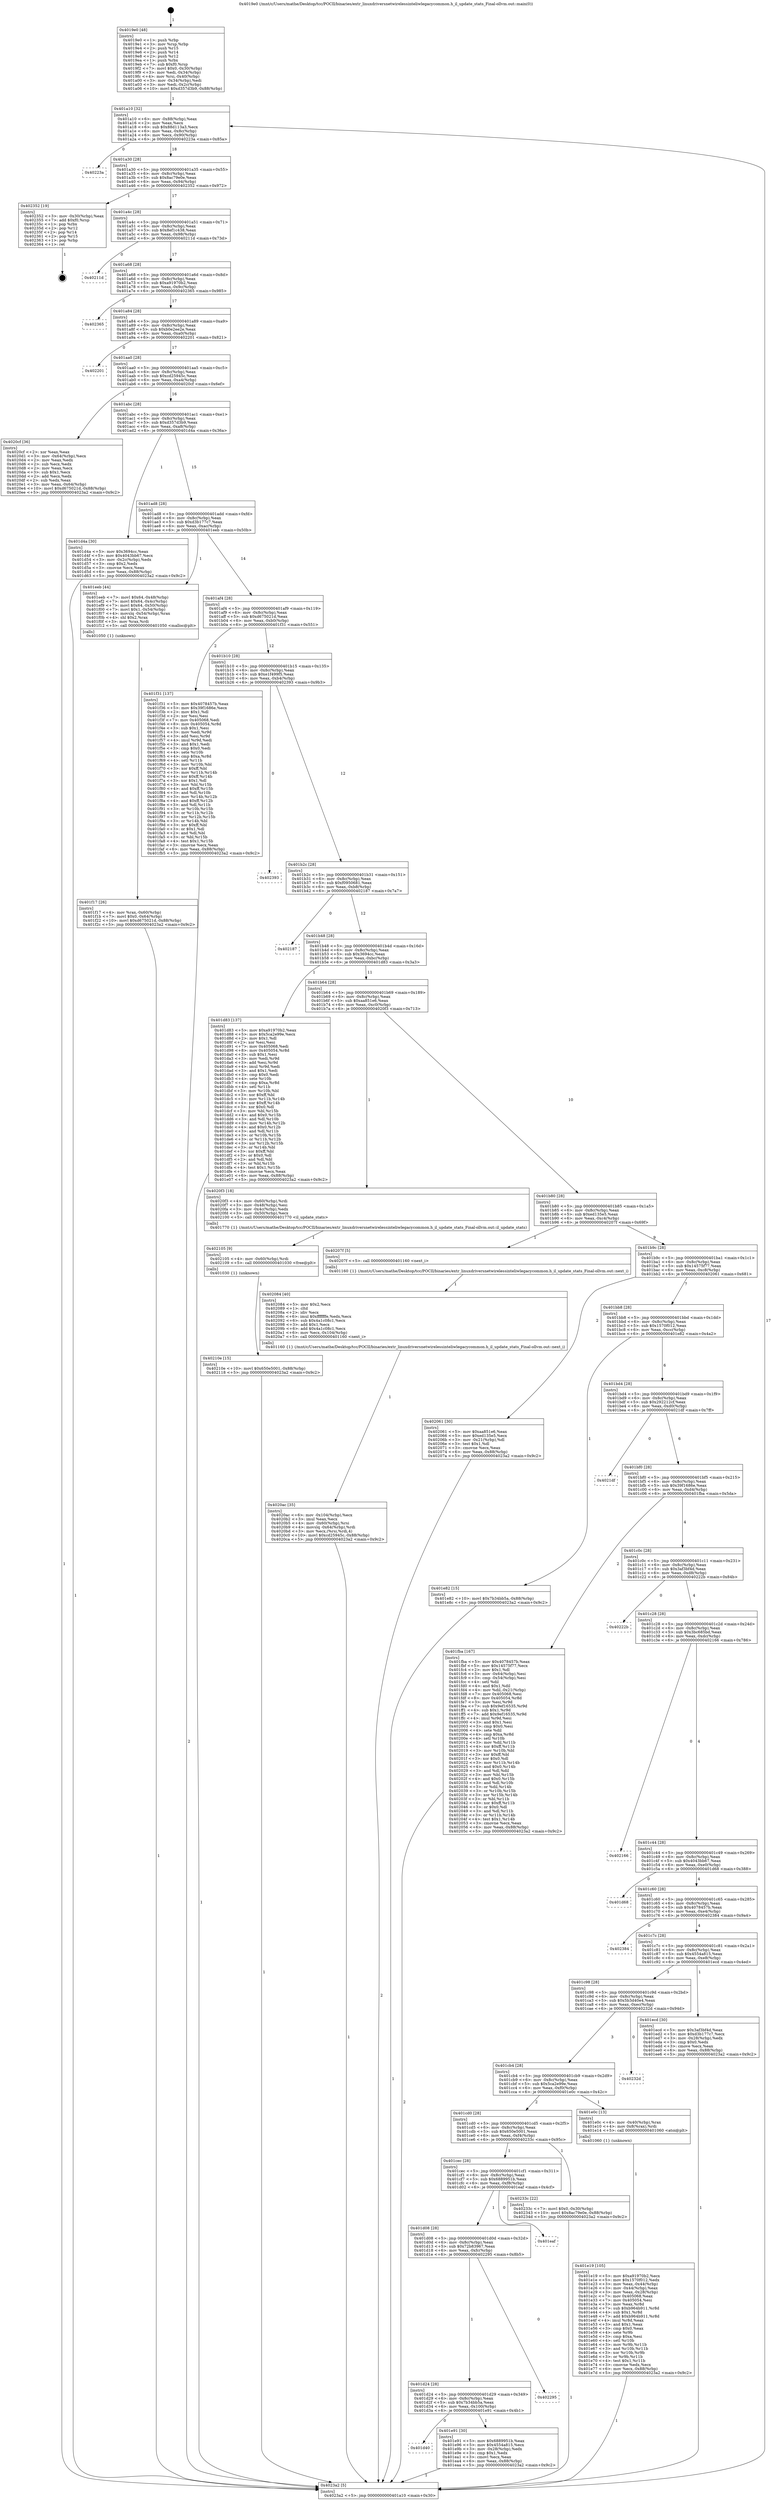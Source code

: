 digraph "0x4019e0" {
  label = "0x4019e0 (/mnt/c/Users/mathe/Desktop/tcc/POCII/binaries/extr_linuxdriversnetwirelessinteliwlegacycommon.h_il_update_stats_Final-ollvm.out::main(0))"
  labelloc = "t"
  node[shape=record]

  Entry [label="",width=0.3,height=0.3,shape=circle,fillcolor=black,style=filled]
  "0x401a10" [label="{
     0x401a10 [32]\l
     | [instrs]\l
     &nbsp;&nbsp;0x401a10 \<+6\>: mov -0x88(%rbp),%eax\l
     &nbsp;&nbsp;0x401a16 \<+2\>: mov %eax,%ecx\l
     &nbsp;&nbsp;0x401a18 \<+6\>: sub $0x88d113a3,%ecx\l
     &nbsp;&nbsp;0x401a1e \<+6\>: mov %eax,-0x8c(%rbp)\l
     &nbsp;&nbsp;0x401a24 \<+6\>: mov %ecx,-0x90(%rbp)\l
     &nbsp;&nbsp;0x401a2a \<+6\>: je 000000000040223a \<main+0x85a\>\l
  }"]
  "0x40223a" [label="{
     0x40223a\l
  }", style=dashed]
  "0x401a30" [label="{
     0x401a30 [28]\l
     | [instrs]\l
     &nbsp;&nbsp;0x401a30 \<+5\>: jmp 0000000000401a35 \<main+0x55\>\l
     &nbsp;&nbsp;0x401a35 \<+6\>: mov -0x8c(%rbp),%eax\l
     &nbsp;&nbsp;0x401a3b \<+5\>: sub $0x8ac79e0e,%eax\l
     &nbsp;&nbsp;0x401a40 \<+6\>: mov %eax,-0x94(%rbp)\l
     &nbsp;&nbsp;0x401a46 \<+6\>: je 0000000000402352 \<main+0x972\>\l
  }"]
  Exit [label="",width=0.3,height=0.3,shape=circle,fillcolor=black,style=filled,peripheries=2]
  "0x402352" [label="{
     0x402352 [19]\l
     | [instrs]\l
     &nbsp;&nbsp;0x402352 \<+3\>: mov -0x30(%rbp),%eax\l
     &nbsp;&nbsp;0x402355 \<+7\>: add $0xf0,%rsp\l
     &nbsp;&nbsp;0x40235c \<+1\>: pop %rbx\l
     &nbsp;&nbsp;0x40235d \<+2\>: pop %r12\l
     &nbsp;&nbsp;0x40235f \<+2\>: pop %r14\l
     &nbsp;&nbsp;0x402361 \<+2\>: pop %r15\l
     &nbsp;&nbsp;0x402363 \<+1\>: pop %rbp\l
     &nbsp;&nbsp;0x402364 \<+1\>: ret\l
  }"]
  "0x401a4c" [label="{
     0x401a4c [28]\l
     | [instrs]\l
     &nbsp;&nbsp;0x401a4c \<+5\>: jmp 0000000000401a51 \<main+0x71\>\l
     &nbsp;&nbsp;0x401a51 \<+6\>: mov -0x8c(%rbp),%eax\l
     &nbsp;&nbsp;0x401a57 \<+5\>: sub $0x8ef1c438,%eax\l
     &nbsp;&nbsp;0x401a5c \<+6\>: mov %eax,-0x98(%rbp)\l
     &nbsp;&nbsp;0x401a62 \<+6\>: je 000000000040211d \<main+0x73d\>\l
  }"]
  "0x40210e" [label="{
     0x40210e [15]\l
     | [instrs]\l
     &nbsp;&nbsp;0x40210e \<+10\>: movl $0x650e5001,-0x88(%rbp)\l
     &nbsp;&nbsp;0x402118 \<+5\>: jmp 00000000004023a2 \<main+0x9c2\>\l
  }"]
  "0x40211d" [label="{
     0x40211d\l
  }", style=dashed]
  "0x401a68" [label="{
     0x401a68 [28]\l
     | [instrs]\l
     &nbsp;&nbsp;0x401a68 \<+5\>: jmp 0000000000401a6d \<main+0x8d\>\l
     &nbsp;&nbsp;0x401a6d \<+6\>: mov -0x8c(%rbp),%eax\l
     &nbsp;&nbsp;0x401a73 \<+5\>: sub $0xa91970b2,%eax\l
     &nbsp;&nbsp;0x401a78 \<+6\>: mov %eax,-0x9c(%rbp)\l
     &nbsp;&nbsp;0x401a7e \<+6\>: je 0000000000402365 \<main+0x985\>\l
  }"]
  "0x402105" [label="{
     0x402105 [9]\l
     | [instrs]\l
     &nbsp;&nbsp;0x402105 \<+4\>: mov -0x60(%rbp),%rdi\l
     &nbsp;&nbsp;0x402109 \<+5\>: call 0000000000401030 \<free@plt\>\l
     | [calls]\l
     &nbsp;&nbsp;0x401030 \{1\} (unknown)\l
  }"]
  "0x402365" [label="{
     0x402365\l
  }", style=dashed]
  "0x401a84" [label="{
     0x401a84 [28]\l
     | [instrs]\l
     &nbsp;&nbsp;0x401a84 \<+5\>: jmp 0000000000401a89 \<main+0xa9\>\l
     &nbsp;&nbsp;0x401a89 \<+6\>: mov -0x8c(%rbp),%eax\l
     &nbsp;&nbsp;0x401a8f \<+5\>: sub $0xb0e2ee2e,%eax\l
     &nbsp;&nbsp;0x401a94 \<+6\>: mov %eax,-0xa0(%rbp)\l
     &nbsp;&nbsp;0x401a9a \<+6\>: je 0000000000402201 \<main+0x821\>\l
  }"]
  "0x4020ac" [label="{
     0x4020ac [35]\l
     | [instrs]\l
     &nbsp;&nbsp;0x4020ac \<+6\>: mov -0x104(%rbp),%ecx\l
     &nbsp;&nbsp;0x4020b2 \<+3\>: imul %eax,%ecx\l
     &nbsp;&nbsp;0x4020b5 \<+4\>: mov -0x60(%rbp),%rsi\l
     &nbsp;&nbsp;0x4020b9 \<+4\>: movslq -0x64(%rbp),%rdi\l
     &nbsp;&nbsp;0x4020bd \<+3\>: mov %ecx,(%rsi,%rdi,4)\l
     &nbsp;&nbsp;0x4020c0 \<+10\>: movl $0xcd25945c,-0x88(%rbp)\l
     &nbsp;&nbsp;0x4020ca \<+5\>: jmp 00000000004023a2 \<main+0x9c2\>\l
  }"]
  "0x402201" [label="{
     0x402201\l
  }", style=dashed]
  "0x401aa0" [label="{
     0x401aa0 [28]\l
     | [instrs]\l
     &nbsp;&nbsp;0x401aa0 \<+5\>: jmp 0000000000401aa5 \<main+0xc5\>\l
     &nbsp;&nbsp;0x401aa5 \<+6\>: mov -0x8c(%rbp),%eax\l
     &nbsp;&nbsp;0x401aab \<+5\>: sub $0xcd25945c,%eax\l
     &nbsp;&nbsp;0x401ab0 \<+6\>: mov %eax,-0xa4(%rbp)\l
     &nbsp;&nbsp;0x401ab6 \<+6\>: je 00000000004020cf \<main+0x6ef\>\l
  }"]
  "0x402084" [label="{
     0x402084 [40]\l
     | [instrs]\l
     &nbsp;&nbsp;0x402084 \<+5\>: mov $0x2,%ecx\l
     &nbsp;&nbsp;0x402089 \<+1\>: cltd\l
     &nbsp;&nbsp;0x40208a \<+2\>: idiv %ecx\l
     &nbsp;&nbsp;0x40208c \<+6\>: imul $0xfffffffe,%edx,%ecx\l
     &nbsp;&nbsp;0x402092 \<+6\>: sub $0x4a1c08c1,%ecx\l
     &nbsp;&nbsp;0x402098 \<+3\>: add $0x1,%ecx\l
     &nbsp;&nbsp;0x40209b \<+6\>: add $0x4a1c08c1,%ecx\l
     &nbsp;&nbsp;0x4020a1 \<+6\>: mov %ecx,-0x104(%rbp)\l
     &nbsp;&nbsp;0x4020a7 \<+5\>: call 0000000000401160 \<next_i\>\l
     | [calls]\l
     &nbsp;&nbsp;0x401160 \{1\} (/mnt/c/Users/mathe/Desktop/tcc/POCII/binaries/extr_linuxdriversnetwirelessinteliwlegacycommon.h_il_update_stats_Final-ollvm.out::next_i)\l
  }"]
  "0x4020cf" [label="{
     0x4020cf [36]\l
     | [instrs]\l
     &nbsp;&nbsp;0x4020cf \<+2\>: xor %eax,%eax\l
     &nbsp;&nbsp;0x4020d1 \<+3\>: mov -0x64(%rbp),%ecx\l
     &nbsp;&nbsp;0x4020d4 \<+2\>: mov %eax,%edx\l
     &nbsp;&nbsp;0x4020d6 \<+2\>: sub %ecx,%edx\l
     &nbsp;&nbsp;0x4020d8 \<+2\>: mov %eax,%ecx\l
     &nbsp;&nbsp;0x4020da \<+3\>: sub $0x1,%ecx\l
     &nbsp;&nbsp;0x4020dd \<+2\>: add %ecx,%edx\l
     &nbsp;&nbsp;0x4020df \<+2\>: sub %edx,%eax\l
     &nbsp;&nbsp;0x4020e1 \<+3\>: mov %eax,-0x64(%rbp)\l
     &nbsp;&nbsp;0x4020e4 \<+10\>: movl $0xd675021d,-0x88(%rbp)\l
     &nbsp;&nbsp;0x4020ee \<+5\>: jmp 00000000004023a2 \<main+0x9c2\>\l
  }"]
  "0x401abc" [label="{
     0x401abc [28]\l
     | [instrs]\l
     &nbsp;&nbsp;0x401abc \<+5\>: jmp 0000000000401ac1 \<main+0xe1\>\l
     &nbsp;&nbsp;0x401ac1 \<+6\>: mov -0x8c(%rbp),%eax\l
     &nbsp;&nbsp;0x401ac7 \<+5\>: sub $0xd357d3b9,%eax\l
     &nbsp;&nbsp;0x401acc \<+6\>: mov %eax,-0xa8(%rbp)\l
     &nbsp;&nbsp;0x401ad2 \<+6\>: je 0000000000401d4a \<main+0x36a\>\l
  }"]
  "0x401f17" [label="{
     0x401f17 [26]\l
     | [instrs]\l
     &nbsp;&nbsp;0x401f17 \<+4\>: mov %rax,-0x60(%rbp)\l
     &nbsp;&nbsp;0x401f1b \<+7\>: movl $0x0,-0x64(%rbp)\l
     &nbsp;&nbsp;0x401f22 \<+10\>: movl $0xd675021d,-0x88(%rbp)\l
     &nbsp;&nbsp;0x401f2c \<+5\>: jmp 00000000004023a2 \<main+0x9c2\>\l
  }"]
  "0x401d4a" [label="{
     0x401d4a [30]\l
     | [instrs]\l
     &nbsp;&nbsp;0x401d4a \<+5\>: mov $0x3694cc,%eax\l
     &nbsp;&nbsp;0x401d4f \<+5\>: mov $0x4043bb67,%ecx\l
     &nbsp;&nbsp;0x401d54 \<+3\>: mov -0x2c(%rbp),%edx\l
     &nbsp;&nbsp;0x401d57 \<+3\>: cmp $0x2,%edx\l
     &nbsp;&nbsp;0x401d5a \<+3\>: cmovne %ecx,%eax\l
     &nbsp;&nbsp;0x401d5d \<+6\>: mov %eax,-0x88(%rbp)\l
     &nbsp;&nbsp;0x401d63 \<+5\>: jmp 00000000004023a2 \<main+0x9c2\>\l
  }"]
  "0x401ad8" [label="{
     0x401ad8 [28]\l
     | [instrs]\l
     &nbsp;&nbsp;0x401ad8 \<+5\>: jmp 0000000000401add \<main+0xfd\>\l
     &nbsp;&nbsp;0x401add \<+6\>: mov -0x8c(%rbp),%eax\l
     &nbsp;&nbsp;0x401ae3 \<+5\>: sub $0xd3b177c7,%eax\l
     &nbsp;&nbsp;0x401ae8 \<+6\>: mov %eax,-0xac(%rbp)\l
     &nbsp;&nbsp;0x401aee \<+6\>: je 0000000000401eeb \<main+0x50b\>\l
  }"]
  "0x4023a2" [label="{
     0x4023a2 [5]\l
     | [instrs]\l
     &nbsp;&nbsp;0x4023a2 \<+5\>: jmp 0000000000401a10 \<main+0x30\>\l
  }"]
  "0x4019e0" [label="{
     0x4019e0 [48]\l
     | [instrs]\l
     &nbsp;&nbsp;0x4019e0 \<+1\>: push %rbp\l
     &nbsp;&nbsp;0x4019e1 \<+3\>: mov %rsp,%rbp\l
     &nbsp;&nbsp;0x4019e4 \<+2\>: push %r15\l
     &nbsp;&nbsp;0x4019e6 \<+2\>: push %r14\l
     &nbsp;&nbsp;0x4019e8 \<+2\>: push %r12\l
     &nbsp;&nbsp;0x4019ea \<+1\>: push %rbx\l
     &nbsp;&nbsp;0x4019eb \<+7\>: sub $0xf0,%rsp\l
     &nbsp;&nbsp;0x4019f2 \<+7\>: movl $0x0,-0x30(%rbp)\l
     &nbsp;&nbsp;0x4019f9 \<+3\>: mov %edi,-0x34(%rbp)\l
     &nbsp;&nbsp;0x4019fc \<+4\>: mov %rsi,-0x40(%rbp)\l
     &nbsp;&nbsp;0x401a00 \<+3\>: mov -0x34(%rbp),%edi\l
     &nbsp;&nbsp;0x401a03 \<+3\>: mov %edi,-0x2c(%rbp)\l
     &nbsp;&nbsp;0x401a06 \<+10\>: movl $0xd357d3b9,-0x88(%rbp)\l
  }"]
  "0x401d40" [label="{
     0x401d40\l
  }", style=dashed]
  "0x401eeb" [label="{
     0x401eeb [44]\l
     | [instrs]\l
     &nbsp;&nbsp;0x401eeb \<+7\>: movl $0x64,-0x48(%rbp)\l
     &nbsp;&nbsp;0x401ef2 \<+7\>: movl $0x64,-0x4c(%rbp)\l
     &nbsp;&nbsp;0x401ef9 \<+7\>: movl $0x64,-0x50(%rbp)\l
     &nbsp;&nbsp;0x401f00 \<+7\>: movl $0x1,-0x54(%rbp)\l
     &nbsp;&nbsp;0x401f07 \<+4\>: movslq -0x54(%rbp),%rax\l
     &nbsp;&nbsp;0x401f0b \<+4\>: shl $0x2,%rax\l
     &nbsp;&nbsp;0x401f0f \<+3\>: mov %rax,%rdi\l
     &nbsp;&nbsp;0x401f12 \<+5\>: call 0000000000401050 \<malloc@plt\>\l
     | [calls]\l
     &nbsp;&nbsp;0x401050 \{1\} (unknown)\l
  }"]
  "0x401af4" [label="{
     0x401af4 [28]\l
     | [instrs]\l
     &nbsp;&nbsp;0x401af4 \<+5\>: jmp 0000000000401af9 \<main+0x119\>\l
     &nbsp;&nbsp;0x401af9 \<+6\>: mov -0x8c(%rbp),%eax\l
     &nbsp;&nbsp;0x401aff \<+5\>: sub $0xd675021d,%eax\l
     &nbsp;&nbsp;0x401b04 \<+6\>: mov %eax,-0xb0(%rbp)\l
     &nbsp;&nbsp;0x401b0a \<+6\>: je 0000000000401f31 \<main+0x551\>\l
  }"]
  "0x401e91" [label="{
     0x401e91 [30]\l
     | [instrs]\l
     &nbsp;&nbsp;0x401e91 \<+5\>: mov $0x6889951b,%eax\l
     &nbsp;&nbsp;0x401e96 \<+5\>: mov $0x4554a815,%ecx\l
     &nbsp;&nbsp;0x401e9b \<+3\>: mov -0x28(%rbp),%edx\l
     &nbsp;&nbsp;0x401e9e \<+3\>: cmp $0x1,%edx\l
     &nbsp;&nbsp;0x401ea1 \<+3\>: cmovl %ecx,%eax\l
     &nbsp;&nbsp;0x401ea4 \<+6\>: mov %eax,-0x88(%rbp)\l
     &nbsp;&nbsp;0x401eaa \<+5\>: jmp 00000000004023a2 \<main+0x9c2\>\l
  }"]
  "0x401f31" [label="{
     0x401f31 [137]\l
     | [instrs]\l
     &nbsp;&nbsp;0x401f31 \<+5\>: mov $0x4078457b,%eax\l
     &nbsp;&nbsp;0x401f36 \<+5\>: mov $0x39f1686e,%ecx\l
     &nbsp;&nbsp;0x401f3b \<+2\>: mov $0x1,%dl\l
     &nbsp;&nbsp;0x401f3d \<+2\>: xor %esi,%esi\l
     &nbsp;&nbsp;0x401f3f \<+7\>: mov 0x405068,%edi\l
     &nbsp;&nbsp;0x401f46 \<+8\>: mov 0x405054,%r8d\l
     &nbsp;&nbsp;0x401f4e \<+3\>: sub $0x1,%esi\l
     &nbsp;&nbsp;0x401f51 \<+3\>: mov %edi,%r9d\l
     &nbsp;&nbsp;0x401f54 \<+3\>: add %esi,%r9d\l
     &nbsp;&nbsp;0x401f57 \<+4\>: imul %r9d,%edi\l
     &nbsp;&nbsp;0x401f5b \<+3\>: and $0x1,%edi\l
     &nbsp;&nbsp;0x401f5e \<+3\>: cmp $0x0,%edi\l
     &nbsp;&nbsp;0x401f61 \<+4\>: sete %r10b\l
     &nbsp;&nbsp;0x401f65 \<+4\>: cmp $0xa,%r8d\l
     &nbsp;&nbsp;0x401f69 \<+4\>: setl %r11b\l
     &nbsp;&nbsp;0x401f6d \<+3\>: mov %r10b,%bl\l
     &nbsp;&nbsp;0x401f70 \<+3\>: xor $0xff,%bl\l
     &nbsp;&nbsp;0x401f73 \<+3\>: mov %r11b,%r14b\l
     &nbsp;&nbsp;0x401f76 \<+4\>: xor $0xff,%r14b\l
     &nbsp;&nbsp;0x401f7a \<+3\>: xor $0x1,%dl\l
     &nbsp;&nbsp;0x401f7d \<+3\>: mov %bl,%r15b\l
     &nbsp;&nbsp;0x401f80 \<+4\>: and $0xff,%r15b\l
     &nbsp;&nbsp;0x401f84 \<+3\>: and %dl,%r10b\l
     &nbsp;&nbsp;0x401f87 \<+3\>: mov %r14b,%r12b\l
     &nbsp;&nbsp;0x401f8a \<+4\>: and $0xff,%r12b\l
     &nbsp;&nbsp;0x401f8e \<+3\>: and %dl,%r11b\l
     &nbsp;&nbsp;0x401f91 \<+3\>: or %r10b,%r15b\l
     &nbsp;&nbsp;0x401f94 \<+3\>: or %r11b,%r12b\l
     &nbsp;&nbsp;0x401f97 \<+3\>: xor %r12b,%r15b\l
     &nbsp;&nbsp;0x401f9a \<+3\>: or %r14b,%bl\l
     &nbsp;&nbsp;0x401f9d \<+3\>: xor $0xff,%bl\l
     &nbsp;&nbsp;0x401fa0 \<+3\>: or $0x1,%dl\l
     &nbsp;&nbsp;0x401fa3 \<+2\>: and %dl,%bl\l
     &nbsp;&nbsp;0x401fa5 \<+3\>: or %bl,%r15b\l
     &nbsp;&nbsp;0x401fa8 \<+4\>: test $0x1,%r15b\l
     &nbsp;&nbsp;0x401fac \<+3\>: cmovne %ecx,%eax\l
     &nbsp;&nbsp;0x401faf \<+6\>: mov %eax,-0x88(%rbp)\l
     &nbsp;&nbsp;0x401fb5 \<+5\>: jmp 00000000004023a2 \<main+0x9c2\>\l
  }"]
  "0x401b10" [label="{
     0x401b10 [28]\l
     | [instrs]\l
     &nbsp;&nbsp;0x401b10 \<+5\>: jmp 0000000000401b15 \<main+0x135\>\l
     &nbsp;&nbsp;0x401b15 \<+6\>: mov -0x8c(%rbp),%eax\l
     &nbsp;&nbsp;0x401b1b \<+5\>: sub $0xe1f499f5,%eax\l
     &nbsp;&nbsp;0x401b20 \<+6\>: mov %eax,-0xb4(%rbp)\l
     &nbsp;&nbsp;0x401b26 \<+6\>: je 0000000000402393 \<main+0x9b3\>\l
  }"]
  "0x401d24" [label="{
     0x401d24 [28]\l
     | [instrs]\l
     &nbsp;&nbsp;0x401d24 \<+5\>: jmp 0000000000401d29 \<main+0x349\>\l
     &nbsp;&nbsp;0x401d29 \<+6\>: mov -0x8c(%rbp),%eax\l
     &nbsp;&nbsp;0x401d2f \<+5\>: sub $0x7b34bb5a,%eax\l
     &nbsp;&nbsp;0x401d34 \<+6\>: mov %eax,-0x100(%rbp)\l
     &nbsp;&nbsp;0x401d3a \<+6\>: je 0000000000401e91 \<main+0x4b1\>\l
  }"]
  "0x402393" [label="{
     0x402393\l
  }", style=dashed]
  "0x401b2c" [label="{
     0x401b2c [28]\l
     | [instrs]\l
     &nbsp;&nbsp;0x401b2c \<+5\>: jmp 0000000000401b31 \<main+0x151\>\l
     &nbsp;&nbsp;0x401b31 \<+6\>: mov -0x8c(%rbp),%eax\l
     &nbsp;&nbsp;0x401b37 \<+5\>: sub $0xf0950681,%eax\l
     &nbsp;&nbsp;0x401b3c \<+6\>: mov %eax,-0xb8(%rbp)\l
     &nbsp;&nbsp;0x401b42 \<+6\>: je 0000000000402187 \<main+0x7a7\>\l
  }"]
  "0x402295" [label="{
     0x402295\l
  }", style=dashed]
  "0x402187" [label="{
     0x402187\l
  }", style=dashed]
  "0x401b48" [label="{
     0x401b48 [28]\l
     | [instrs]\l
     &nbsp;&nbsp;0x401b48 \<+5\>: jmp 0000000000401b4d \<main+0x16d\>\l
     &nbsp;&nbsp;0x401b4d \<+6\>: mov -0x8c(%rbp),%eax\l
     &nbsp;&nbsp;0x401b53 \<+5\>: sub $0x3694cc,%eax\l
     &nbsp;&nbsp;0x401b58 \<+6\>: mov %eax,-0xbc(%rbp)\l
     &nbsp;&nbsp;0x401b5e \<+6\>: je 0000000000401d83 \<main+0x3a3\>\l
  }"]
  "0x401d08" [label="{
     0x401d08 [28]\l
     | [instrs]\l
     &nbsp;&nbsp;0x401d08 \<+5\>: jmp 0000000000401d0d \<main+0x32d\>\l
     &nbsp;&nbsp;0x401d0d \<+6\>: mov -0x8c(%rbp),%eax\l
     &nbsp;&nbsp;0x401d13 \<+5\>: sub $0x72b83967,%eax\l
     &nbsp;&nbsp;0x401d18 \<+6\>: mov %eax,-0xfc(%rbp)\l
     &nbsp;&nbsp;0x401d1e \<+6\>: je 0000000000402295 \<main+0x8b5\>\l
  }"]
  "0x401d83" [label="{
     0x401d83 [137]\l
     | [instrs]\l
     &nbsp;&nbsp;0x401d83 \<+5\>: mov $0xa91970b2,%eax\l
     &nbsp;&nbsp;0x401d88 \<+5\>: mov $0x5ca2e99e,%ecx\l
     &nbsp;&nbsp;0x401d8d \<+2\>: mov $0x1,%dl\l
     &nbsp;&nbsp;0x401d8f \<+2\>: xor %esi,%esi\l
     &nbsp;&nbsp;0x401d91 \<+7\>: mov 0x405068,%edi\l
     &nbsp;&nbsp;0x401d98 \<+8\>: mov 0x405054,%r8d\l
     &nbsp;&nbsp;0x401da0 \<+3\>: sub $0x1,%esi\l
     &nbsp;&nbsp;0x401da3 \<+3\>: mov %edi,%r9d\l
     &nbsp;&nbsp;0x401da6 \<+3\>: add %esi,%r9d\l
     &nbsp;&nbsp;0x401da9 \<+4\>: imul %r9d,%edi\l
     &nbsp;&nbsp;0x401dad \<+3\>: and $0x1,%edi\l
     &nbsp;&nbsp;0x401db0 \<+3\>: cmp $0x0,%edi\l
     &nbsp;&nbsp;0x401db3 \<+4\>: sete %r10b\l
     &nbsp;&nbsp;0x401db7 \<+4\>: cmp $0xa,%r8d\l
     &nbsp;&nbsp;0x401dbb \<+4\>: setl %r11b\l
     &nbsp;&nbsp;0x401dbf \<+3\>: mov %r10b,%bl\l
     &nbsp;&nbsp;0x401dc2 \<+3\>: xor $0xff,%bl\l
     &nbsp;&nbsp;0x401dc5 \<+3\>: mov %r11b,%r14b\l
     &nbsp;&nbsp;0x401dc8 \<+4\>: xor $0xff,%r14b\l
     &nbsp;&nbsp;0x401dcc \<+3\>: xor $0x0,%dl\l
     &nbsp;&nbsp;0x401dcf \<+3\>: mov %bl,%r15b\l
     &nbsp;&nbsp;0x401dd2 \<+4\>: and $0x0,%r15b\l
     &nbsp;&nbsp;0x401dd6 \<+3\>: and %dl,%r10b\l
     &nbsp;&nbsp;0x401dd9 \<+3\>: mov %r14b,%r12b\l
     &nbsp;&nbsp;0x401ddc \<+4\>: and $0x0,%r12b\l
     &nbsp;&nbsp;0x401de0 \<+3\>: and %dl,%r11b\l
     &nbsp;&nbsp;0x401de3 \<+3\>: or %r10b,%r15b\l
     &nbsp;&nbsp;0x401de6 \<+3\>: or %r11b,%r12b\l
     &nbsp;&nbsp;0x401de9 \<+3\>: xor %r12b,%r15b\l
     &nbsp;&nbsp;0x401dec \<+3\>: or %r14b,%bl\l
     &nbsp;&nbsp;0x401def \<+3\>: xor $0xff,%bl\l
     &nbsp;&nbsp;0x401df2 \<+3\>: or $0x0,%dl\l
     &nbsp;&nbsp;0x401df5 \<+2\>: and %dl,%bl\l
     &nbsp;&nbsp;0x401df7 \<+3\>: or %bl,%r15b\l
     &nbsp;&nbsp;0x401dfa \<+4\>: test $0x1,%r15b\l
     &nbsp;&nbsp;0x401dfe \<+3\>: cmovne %ecx,%eax\l
     &nbsp;&nbsp;0x401e01 \<+6\>: mov %eax,-0x88(%rbp)\l
     &nbsp;&nbsp;0x401e07 \<+5\>: jmp 00000000004023a2 \<main+0x9c2\>\l
  }"]
  "0x401b64" [label="{
     0x401b64 [28]\l
     | [instrs]\l
     &nbsp;&nbsp;0x401b64 \<+5\>: jmp 0000000000401b69 \<main+0x189\>\l
     &nbsp;&nbsp;0x401b69 \<+6\>: mov -0x8c(%rbp),%eax\l
     &nbsp;&nbsp;0x401b6f \<+5\>: sub $0xaa851e6,%eax\l
     &nbsp;&nbsp;0x401b74 \<+6\>: mov %eax,-0xc0(%rbp)\l
     &nbsp;&nbsp;0x401b7a \<+6\>: je 00000000004020f3 \<main+0x713\>\l
  }"]
  "0x401eaf" [label="{
     0x401eaf\l
  }", style=dashed]
  "0x4020f3" [label="{
     0x4020f3 [18]\l
     | [instrs]\l
     &nbsp;&nbsp;0x4020f3 \<+4\>: mov -0x60(%rbp),%rdi\l
     &nbsp;&nbsp;0x4020f7 \<+3\>: mov -0x48(%rbp),%esi\l
     &nbsp;&nbsp;0x4020fa \<+3\>: mov -0x4c(%rbp),%edx\l
     &nbsp;&nbsp;0x4020fd \<+3\>: mov -0x50(%rbp),%ecx\l
     &nbsp;&nbsp;0x402100 \<+5\>: call 0000000000401770 \<il_update_stats\>\l
     | [calls]\l
     &nbsp;&nbsp;0x401770 \{1\} (/mnt/c/Users/mathe/Desktop/tcc/POCII/binaries/extr_linuxdriversnetwirelessinteliwlegacycommon.h_il_update_stats_Final-ollvm.out::il_update_stats)\l
  }"]
  "0x401b80" [label="{
     0x401b80 [28]\l
     | [instrs]\l
     &nbsp;&nbsp;0x401b80 \<+5\>: jmp 0000000000401b85 \<main+0x1a5\>\l
     &nbsp;&nbsp;0x401b85 \<+6\>: mov -0x8c(%rbp),%eax\l
     &nbsp;&nbsp;0x401b8b \<+5\>: sub $0xed135e5,%eax\l
     &nbsp;&nbsp;0x401b90 \<+6\>: mov %eax,-0xc4(%rbp)\l
     &nbsp;&nbsp;0x401b96 \<+6\>: je 000000000040207f \<main+0x69f\>\l
  }"]
  "0x401cec" [label="{
     0x401cec [28]\l
     | [instrs]\l
     &nbsp;&nbsp;0x401cec \<+5\>: jmp 0000000000401cf1 \<main+0x311\>\l
     &nbsp;&nbsp;0x401cf1 \<+6\>: mov -0x8c(%rbp),%eax\l
     &nbsp;&nbsp;0x401cf7 \<+5\>: sub $0x6889951b,%eax\l
     &nbsp;&nbsp;0x401cfc \<+6\>: mov %eax,-0xf8(%rbp)\l
     &nbsp;&nbsp;0x401d02 \<+6\>: je 0000000000401eaf \<main+0x4cf\>\l
  }"]
  "0x40207f" [label="{
     0x40207f [5]\l
     | [instrs]\l
     &nbsp;&nbsp;0x40207f \<+5\>: call 0000000000401160 \<next_i\>\l
     | [calls]\l
     &nbsp;&nbsp;0x401160 \{1\} (/mnt/c/Users/mathe/Desktop/tcc/POCII/binaries/extr_linuxdriversnetwirelessinteliwlegacycommon.h_il_update_stats_Final-ollvm.out::next_i)\l
  }"]
  "0x401b9c" [label="{
     0x401b9c [28]\l
     | [instrs]\l
     &nbsp;&nbsp;0x401b9c \<+5\>: jmp 0000000000401ba1 \<main+0x1c1\>\l
     &nbsp;&nbsp;0x401ba1 \<+6\>: mov -0x8c(%rbp),%eax\l
     &nbsp;&nbsp;0x401ba7 \<+5\>: sub $0x14575f77,%eax\l
     &nbsp;&nbsp;0x401bac \<+6\>: mov %eax,-0xc8(%rbp)\l
     &nbsp;&nbsp;0x401bb2 \<+6\>: je 0000000000402061 \<main+0x681\>\l
  }"]
  "0x40233c" [label="{
     0x40233c [22]\l
     | [instrs]\l
     &nbsp;&nbsp;0x40233c \<+7\>: movl $0x0,-0x30(%rbp)\l
     &nbsp;&nbsp;0x402343 \<+10\>: movl $0x8ac79e0e,-0x88(%rbp)\l
     &nbsp;&nbsp;0x40234d \<+5\>: jmp 00000000004023a2 \<main+0x9c2\>\l
  }"]
  "0x402061" [label="{
     0x402061 [30]\l
     | [instrs]\l
     &nbsp;&nbsp;0x402061 \<+5\>: mov $0xaa851e6,%eax\l
     &nbsp;&nbsp;0x402066 \<+5\>: mov $0xed135e5,%ecx\l
     &nbsp;&nbsp;0x40206b \<+3\>: mov -0x21(%rbp),%dl\l
     &nbsp;&nbsp;0x40206e \<+3\>: test $0x1,%dl\l
     &nbsp;&nbsp;0x402071 \<+3\>: cmovne %ecx,%eax\l
     &nbsp;&nbsp;0x402074 \<+6\>: mov %eax,-0x88(%rbp)\l
     &nbsp;&nbsp;0x40207a \<+5\>: jmp 00000000004023a2 \<main+0x9c2\>\l
  }"]
  "0x401bb8" [label="{
     0x401bb8 [28]\l
     | [instrs]\l
     &nbsp;&nbsp;0x401bb8 \<+5\>: jmp 0000000000401bbd \<main+0x1dd\>\l
     &nbsp;&nbsp;0x401bbd \<+6\>: mov -0x8c(%rbp),%eax\l
     &nbsp;&nbsp;0x401bc3 \<+5\>: sub $0x1570f012,%eax\l
     &nbsp;&nbsp;0x401bc8 \<+6\>: mov %eax,-0xcc(%rbp)\l
     &nbsp;&nbsp;0x401bce \<+6\>: je 0000000000401e82 \<main+0x4a2\>\l
  }"]
  "0x401e19" [label="{
     0x401e19 [105]\l
     | [instrs]\l
     &nbsp;&nbsp;0x401e19 \<+5\>: mov $0xa91970b2,%ecx\l
     &nbsp;&nbsp;0x401e1e \<+5\>: mov $0x1570f012,%edx\l
     &nbsp;&nbsp;0x401e23 \<+3\>: mov %eax,-0x44(%rbp)\l
     &nbsp;&nbsp;0x401e26 \<+3\>: mov -0x44(%rbp),%eax\l
     &nbsp;&nbsp;0x401e29 \<+3\>: mov %eax,-0x28(%rbp)\l
     &nbsp;&nbsp;0x401e2c \<+7\>: mov 0x405068,%eax\l
     &nbsp;&nbsp;0x401e33 \<+7\>: mov 0x405054,%esi\l
     &nbsp;&nbsp;0x401e3a \<+3\>: mov %eax,%r8d\l
     &nbsp;&nbsp;0x401e3d \<+7\>: sub $0xb964b911,%r8d\l
     &nbsp;&nbsp;0x401e44 \<+4\>: sub $0x1,%r8d\l
     &nbsp;&nbsp;0x401e48 \<+7\>: add $0xb964b911,%r8d\l
     &nbsp;&nbsp;0x401e4f \<+4\>: imul %r8d,%eax\l
     &nbsp;&nbsp;0x401e53 \<+3\>: and $0x1,%eax\l
     &nbsp;&nbsp;0x401e56 \<+3\>: cmp $0x0,%eax\l
     &nbsp;&nbsp;0x401e59 \<+4\>: sete %r9b\l
     &nbsp;&nbsp;0x401e5d \<+3\>: cmp $0xa,%esi\l
     &nbsp;&nbsp;0x401e60 \<+4\>: setl %r10b\l
     &nbsp;&nbsp;0x401e64 \<+3\>: mov %r9b,%r11b\l
     &nbsp;&nbsp;0x401e67 \<+3\>: and %r10b,%r11b\l
     &nbsp;&nbsp;0x401e6a \<+3\>: xor %r10b,%r9b\l
     &nbsp;&nbsp;0x401e6d \<+3\>: or %r9b,%r11b\l
     &nbsp;&nbsp;0x401e70 \<+4\>: test $0x1,%r11b\l
     &nbsp;&nbsp;0x401e74 \<+3\>: cmovne %edx,%ecx\l
     &nbsp;&nbsp;0x401e77 \<+6\>: mov %ecx,-0x88(%rbp)\l
     &nbsp;&nbsp;0x401e7d \<+5\>: jmp 00000000004023a2 \<main+0x9c2\>\l
  }"]
  "0x401e82" [label="{
     0x401e82 [15]\l
     | [instrs]\l
     &nbsp;&nbsp;0x401e82 \<+10\>: movl $0x7b34bb5a,-0x88(%rbp)\l
     &nbsp;&nbsp;0x401e8c \<+5\>: jmp 00000000004023a2 \<main+0x9c2\>\l
  }"]
  "0x401bd4" [label="{
     0x401bd4 [28]\l
     | [instrs]\l
     &nbsp;&nbsp;0x401bd4 \<+5\>: jmp 0000000000401bd9 \<main+0x1f9\>\l
     &nbsp;&nbsp;0x401bd9 \<+6\>: mov -0x8c(%rbp),%eax\l
     &nbsp;&nbsp;0x401bdf \<+5\>: sub $0x292212cf,%eax\l
     &nbsp;&nbsp;0x401be4 \<+6\>: mov %eax,-0xd0(%rbp)\l
     &nbsp;&nbsp;0x401bea \<+6\>: je 00000000004021df \<main+0x7ff\>\l
  }"]
  "0x401cd0" [label="{
     0x401cd0 [28]\l
     | [instrs]\l
     &nbsp;&nbsp;0x401cd0 \<+5\>: jmp 0000000000401cd5 \<main+0x2f5\>\l
     &nbsp;&nbsp;0x401cd5 \<+6\>: mov -0x8c(%rbp),%eax\l
     &nbsp;&nbsp;0x401cdb \<+5\>: sub $0x650e5001,%eax\l
     &nbsp;&nbsp;0x401ce0 \<+6\>: mov %eax,-0xf4(%rbp)\l
     &nbsp;&nbsp;0x401ce6 \<+6\>: je 000000000040233c \<main+0x95c\>\l
  }"]
  "0x4021df" [label="{
     0x4021df\l
  }", style=dashed]
  "0x401bf0" [label="{
     0x401bf0 [28]\l
     | [instrs]\l
     &nbsp;&nbsp;0x401bf0 \<+5\>: jmp 0000000000401bf5 \<main+0x215\>\l
     &nbsp;&nbsp;0x401bf5 \<+6\>: mov -0x8c(%rbp),%eax\l
     &nbsp;&nbsp;0x401bfb \<+5\>: sub $0x39f1686e,%eax\l
     &nbsp;&nbsp;0x401c00 \<+6\>: mov %eax,-0xd4(%rbp)\l
     &nbsp;&nbsp;0x401c06 \<+6\>: je 0000000000401fba \<main+0x5da\>\l
  }"]
  "0x401e0c" [label="{
     0x401e0c [13]\l
     | [instrs]\l
     &nbsp;&nbsp;0x401e0c \<+4\>: mov -0x40(%rbp),%rax\l
     &nbsp;&nbsp;0x401e10 \<+4\>: mov 0x8(%rax),%rdi\l
     &nbsp;&nbsp;0x401e14 \<+5\>: call 0000000000401060 \<atoi@plt\>\l
     | [calls]\l
     &nbsp;&nbsp;0x401060 \{1\} (unknown)\l
  }"]
  "0x401fba" [label="{
     0x401fba [167]\l
     | [instrs]\l
     &nbsp;&nbsp;0x401fba \<+5\>: mov $0x4078457b,%eax\l
     &nbsp;&nbsp;0x401fbf \<+5\>: mov $0x14575f77,%ecx\l
     &nbsp;&nbsp;0x401fc4 \<+2\>: mov $0x1,%dl\l
     &nbsp;&nbsp;0x401fc6 \<+3\>: mov -0x64(%rbp),%esi\l
     &nbsp;&nbsp;0x401fc9 \<+3\>: cmp -0x54(%rbp),%esi\l
     &nbsp;&nbsp;0x401fcc \<+4\>: setl %dil\l
     &nbsp;&nbsp;0x401fd0 \<+4\>: and $0x1,%dil\l
     &nbsp;&nbsp;0x401fd4 \<+4\>: mov %dil,-0x21(%rbp)\l
     &nbsp;&nbsp;0x401fd8 \<+7\>: mov 0x405068,%esi\l
     &nbsp;&nbsp;0x401fdf \<+8\>: mov 0x405054,%r8d\l
     &nbsp;&nbsp;0x401fe7 \<+3\>: mov %esi,%r9d\l
     &nbsp;&nbsp;0x401fea \<+7\>: sub $0x9ef16535,%r9d\l
     &nbsp;&nbsp;0x401ff1 \<+4\>: sub $0x1,%r9d\l
     &nbsp;&nbsp;0x401ff5 \<+7\>: add $0x9ef16535,%r9d\l
     &nbsp;&nbsp;0x401ffc \<+4\>: imul %r9d,%esi\l
     &nbsp;&nbsp;0x402000 \<+3\>: and $0x1,%esi\l
     &nbsp;&nbsp;0x402003 \<+3\>: cmp $0x0,%esi\l
     &nbsp;&nbsp;0x402006 \<+4\>: sete %dil\l
     &nbsp;&nbsp;0x40200a \<+4\>: cmp $0xa,%r8d\l
     &nbsp;&nbsp;0x40200e \<+4\>: setl %r10b\l
     &nbsp;&nbsp;0x402012 \<+3\>: mov %dil,%r11b\l
     &nbsp;&nbsp;0x402015 \<+4\>: xor $0xff,%r11b\l
     &nbsp;&nbsp;0x402019 \<+3\>: mov %r10b,%bl\l
     &nbsp;&nbsp;0x40201c \<+3\>: xor $0xff,%bl\l
     &nbsp;&nbsp;0x40201f \<+3\>: xor $0x0,%dl\l
     &nbsp;&nbsp;0x402022 \<+3\>: mov %r11b,%r14b\l
     &nbsp;&nbsp;0x402025 \<+4\>: and $0x0,%r14b\l
     &nbsp;&nbsp;0x402029 \<+3\>: and %dl,%dil\l
     &nbsp;&nbsp;0x40202c \<+3\>: mov %bl,%r15b\l
     &nbsp;&nbsp;0x40202f \<+4\>: and $0x0,%r15b\l
     &nbsp;&nbsp;0x402033 \<+3\>: and %dl,%r10b\l
     &nbsp;&nbsp;0x402036 \<+3\>: or %dil,%r14b\l
     &nbsp;&nbsp;0x402039 \<+3\>: or %r10b,%r15b\l
     &nbsp;&nbsp;0x40203c \<+3\>: xor %r15b,%r14b\l
     &nbsp;&nbsp;0x40203f \<+3\>: or %bl,%r11b\l
     &nbsp;&nbsp;0x402042 \<+4\>: xor $0xff,%r11b\l
     &nbsp;&nbsp;0x402046 \<+3\>: or $0x0,%dl\l
     &nbsp;&nbsp;0x402049 \<+3\>: and %dl,%r11b\l
     &nbsp;&nbsp;0x40204c \<+3\>: or %r11b,%r14b\l
     &nbsp;&nbsp;0x40204f \<+4\>: test $0x1,%r14b\l
     &nbsp;&nbsp;0x402053 \<+3\>: cmovne %ecx,%eax\l
     &nbsp;&nbsp;0x402056 \<+6\>: mov %eax,-0x88(%rbp)\l
     &nbsp;&nbsp;0x40205c \<+5\>: jmp 00000000004023a2 \<main+0x9c2\>\l
  }"]
  "0x401c0c" [label="{
     0x401c0c [28]\l
     | [instrs]\l
     &nbsp;&nbsp;0x401c0c \<+5\>: jmp 0000000000401c11 \<main+0x231\>\l
     &nbsp;&nbsp;0x401c11 \<+6\>: mov -0x8c(%rbp),%eax\l
     &nbsp;&nbsp;0x401c17 \<+5\>: sub $0x3af3bf4d,%eax\l
     &nbsp;&nbsp;0x401c1c \<+6\>: mov %eax,-0xd8(%rbp)\l
     &nbsp;&nbsp;0x401c22 \<+6\>: je 000000000040222b \<main+0x84b\>\l
  }"]
  "0x401cb4" [label="{
     0x401cb4 [28]\l
     | [instrs]\l
     &nbsp;&nbsp;0x401cb4 \<+5\>: jmp 0000000000401cb9 \<main+0x2d9\>\l
     &nbsp;&nbsp;0x401cb9 \<+6\>: mov -0x8c(%rbp),%eax\l
     &nbsp;&nbsp;0x401cbf \<+5\>: sub $0x5ca2e99e,%eax\l
     &nbsp;&nbsp;0x401cc4 \<+6\>: mov %eax,-0xf0(%rbp)\l
     &nbsp;&nbsp;0x401cca \<+6\>: je 0000000000401e0c \<main+0x42c\>\l
  }"]
  "0x40222b" [label="{
     0x40222b\l
  }", style=dashed]
  "0x401c28" [label="{
     0x401c28 [28]\l
     | [instrs]\l
     &nbsp;&nbsp;0x401c28 \<+5\>: jmp 0000000000401c2d \<main+0x24d\>\l
     &nbsp;&nbsp;0x401c2d \<+6\>: mov -0x8c(%rbp),%eax\l
     &nbsp;&nbsp;0x401c33 \<+5\>: sub $0x3bc685bd,%eax\l
     &nbsp;&nbsp;0x401c38 \<+6\>: mov %eax,-0xdc(%rbp)\l
     &nbsp;&nbsp;0x401c3e \<+6\>: je 0000000000402166 \<main+0x786\>\l
  }"]
  "0x40232d" [label="{
     0x40232d\l
  }", style=dashed]
  "0x402166" [label="{
     0x402166\l
  }", style=dashed]
  "0x401c44" [label="{
     0x401c44 [28]\l
     | [instrs]\l
     &nbsp;&nbsp;0x401c44 \<+5\>: jmp 0000000000401c49 \<main+0x269\>\l
     &nbsp;&nbsp;0x401c49 \<+6\>: mov -0x8c(%rbp),%eax\l
     &nbsp;&nbsp;0x401c4f \<+5\>: sub $0x4043bb67,%eax\l
     &nbsp;&nbsp;0x401c54 \<+6\>: mov %eax,-0xe0(%rbp)\l
     &nbsp;&nbsp;0x401c5a \<+6\>: je 0000000000401d68 \<main+0x388\>\l
  }"]
  "0x401c98" [label="{
     0x401c98 [28]\l
     | [instrs]\l
     &nbsp;&nbsp;0x401c98 \<+5\>: jmp 0000000000401c9d \<main+0x2bd\>\l
     &nbsp;&nbsp;0x401c9d \<+6\>: mov -0x8c(%rbp),%eax\l
     &nbsp;&nbsp;0x401ca3 \<+5\>: sub $0x5b3d40e4,%eax\l
     &nbsp;&nbsp;0x401ca8 \<+6\>: mov %eax,-0xec(%rbp)\l
     &nbsp;&nbsp;0x401cae \<+6\>: je 000000000040232d \<main+0x94d\>\l
  }"]
  "0x401d68" [label="{
     0x401d68\l
  }", style=dashed]
  "0x401c60" [label="{
     0x401c60 [28]\l
     | [instrs]\l
     &nbsp;&nbsp;0x401c60 \<+5\>: jmp 0000000000401c65 \<main+0x285\>\l
     &nbsp;&nbsp;0x401c65 \<+6\>: mov -0x8c(%rbp),%eax\l
     &nbsp;&nbsp;0x401c6b \<+5\>: sub $0x4078457b,%eax\l
     &nbsp;&nbsp;0x401c70 \<+6\>: mov %eax,-0xe4(%rbp)\l
     &nbsp;&nbsp;0x401c76 \<+6\>: je 0000000000402384 \<main+0x9a4\>\l
  }"]
  "0x401ecd" [label="{
     0x401ecd [30]\l
     | [instrs]\l
     &nbsp;&nbsp;0x401ecd \<+5\>: mov $0x3af3bf4d,%eax\l
     &nbsp;&nbsp;0x401ed2 \<+5\>: mov $0xd3b177c7,%ecx\l
     &nbsp;&nbsp;0x401ed7 \<+3\>: mov -0x28(%rbp),%edx\l
     &nbsp;&nbsp;0x401eda \<+3\>: cmp $0x0,%edx\l
     &nbsp;&nbsp;0x401edd \<+3\>: cmove %ecx,%eax\l
     &nbsp;&nbsp;0x401ee0 \<+6\>: mov %eax,-0x88(%rbp)\l
     &nbsp;&nbsp;0x401ee6 \<+5\>: jmp 00000000004023a2 \<main+0x9c2\>\l
  }"]
  "0x402384" [label="{
     0x402384\l
  }", style=dashed]
  "0x401c7c" [label="{
     0x401c7c [28]\l
     | [instrs]\l
     &nbsp;&nbsp;0x401c7c \<+5\>: jmp 0000000000401c81 \<main+0x2a1\>\l
     &nbsp;&nbsp;0x401c81 \<+6\>: mov -0x8c(%rbp),%eax\l
     &nbsp;&nbsp;0x401c87 \<+5\>: sub $0x4554a815,%eax\l
     &nbsp;&nbsp;0x401c8c \<+6\>: mov %eax,-0xe8(%rbp)\l
     &nbsp;&nbsp;0x401c92 \<+6\>: je 0000000000401ecd \<main+0x4ed\>\l
  }"]
  Entry -> "0x4019e0" [label=" 1"]
  "0x401a10" -> "0x40223a" [label=" 0"]
  "0x401a10" -> "0x401a30" [label=" 18"]
  "0x402352" -> Exit [label=" 1"]
  "0x401a30" -> "0x402352" [label=" 1"]
  "0x401a30" -> "0x401a4c" [label=" 17"]
  "0x40233c" -> "0x4023a2" [label=" 1"]
  "0x401a4c" -> "0x40211d" [label=" 0"]
  "0x401a4c" -> "0x401a68" [label=" 17"]
  "0x40210e" -> "0x4023a2" [label=" 1"]
  "0x401a68" -> "0x402365" [label=" 0"]
  "0x401a68" -> "0x401a84" [label=" 17"]
  "0x402105" -> "0x40210e" [label=" 1"]
  "0x401a84" -> "0x402201" [label=" 0"]
  "0x401a84" -> "0x401aa0" [label=" 17"]
  "0x4020f3" -> "0x402105" [label=" 1"]
  "0x401aa0" -> "0x4020cf" [label=" 1"]
  "0x401aa0" -> "0x401abc" [label=" 16"]
  "0x4020cf" -> "0x4023a2" [label=" 1"]
  "0x401abc" -> "0x401d4a" [label=" 1"]
  "0x401abc" -> "0x401ad8" [label=" 15"]
  "0x401d4a" -> "0x4023a2" [label=" 1"]
  "0x4019e0" -> "0x401a10" [label=" 1"]
  "0x4023a2" -> "0x401a10" [label=" 17"]
  "0x4020ac" -> "0x4023a2" [label=" 1"]
  "0x401ad8" -> "0x401eeb" [label=" 1"]
  "0x401ad8" -> "0x401af4" [label=" 14"]
  "0x402084" -> "0x4020ac" [label=" 1"]
  "0x401af4" -> "0x401f31" [label=" 2"]
  "0x401af4" -> "0x401b10" [label=" 12"]
  "0x40207f" -> "0x402084" [label=" 1"]
  "0x401b10" -> "0x402393" [label=" 0"]
  "0x401b10" -> "0x401b2c" [label=" 12"]
  "0x401fba" -> "0x4023a2" [label=" 2"]
  "0x401b2c" -> "0x402187" [label=" 0"]
  "0x401b2c" -> "0x401b48" [label=" 12"]
  "0x401f31" -> "0x4023a2" [label=" 2"]
  "0x401b48" -> "0x401d83" [label=" 1"]
  "0x401b48" -> "0x401b64" [label=" 11"]
  "0x401d83" -> "0x4023a2" [label=" 1"]
  "0x401eeb" -> "0x401f17" [label=" 1"]
  "0x401b64" -> "0x4020f3" [label=" 1"]
  "0x401b64" -> "0x401b80" [label=" 10"]
  "0x401ecd" -> "0x4023a2" [label=" 1"]
  "0x401b80" -> "0x40207f" [label=" 1"]
  "0x401b80" -> "0x401b9c" [label=" 9"]
  "0x401d24" -> "0x401d40" [label=" 0"]
  "0x401b9c" -> "0x402061" [label=" 2"]
  "0x401b9c" -> "0x401bb8" [label=" 7"]
  "0x401d24" -> "0x401e91" [label=" 1"]
  "0x401bb8" -> "0x401e82" [label=" 1"]
  "0x401bb8" -> "0x401bd4" [label=" 6"]
  "0x401d08" -> "0x401d24" [label=" 1"]
  "0x401bd4" -> "0x4021df" [label=" 0"]
  "0x401bd4" -> "0x401bf0" [label=" 6"]
  "0x401d08" -> "0x402295" [label=" 0"]
  "0x401bf0" -> "0x401fba" [label=" 2"]
  "0x401bf0" -> "0x401c0c" [label=" 4"]
  "0x401f17" -> "0x4023a2" [label=" 1"]
  "0x401c0c" -> "0x40222b" [label=" 0"]
  "0x401c0c" -> "0x401c28" [label=" 4"]
  "0x401cec" -> "0x401eaf" [label=" 0"]
  "0x401c28" -> "0x402166" [label=" 0"]
  "0x401c28" -> "0x401c44" [label=" 4"]
  "0x401e91" -> "0x4023a2" [label=" 1"]
  "0x401c44" -> "0x401d68" [label=" 0"]
  "0x401c44" -> "0x401c60" [label=" 4"]
  "0x401cd0" -> "0x40233c" [label=" 1"]
  "0x401c60" -> "0x402384" [label=" 0"]
  "0x401c60" -> "0x401c7c" [label=" 4"]
  "0x402061" -> "0x4023a2" [label=" 2"]
  "0x401c7c" -> "0x401ecd" [label=" 1"]
  "0x401c7c" -> "0x401c98" [label=" 3"]
  "0x401cd0" -> "0x401cec" [label=" 1"]
  "0x401c98" -> "0x40232d" [label=" 0"]
  "0x401c98" -> "0x401cb4" [label=" 3"]
  "0x401cec" -> "0x401d08" [label=" 1"]
  "0x401cb4" -> "0x401e0c" [label=" 1"]
  "0x401cb4" -> "0x401cd0" [label=" 2"]
  "0x401e0c" -> "0x401e19" [label=" 1"]
  "0x401e19" -> "0x4023a2" [label=" 1"]
  "0x401e82" -> "0x4023a2" [label=" 1"]
}
